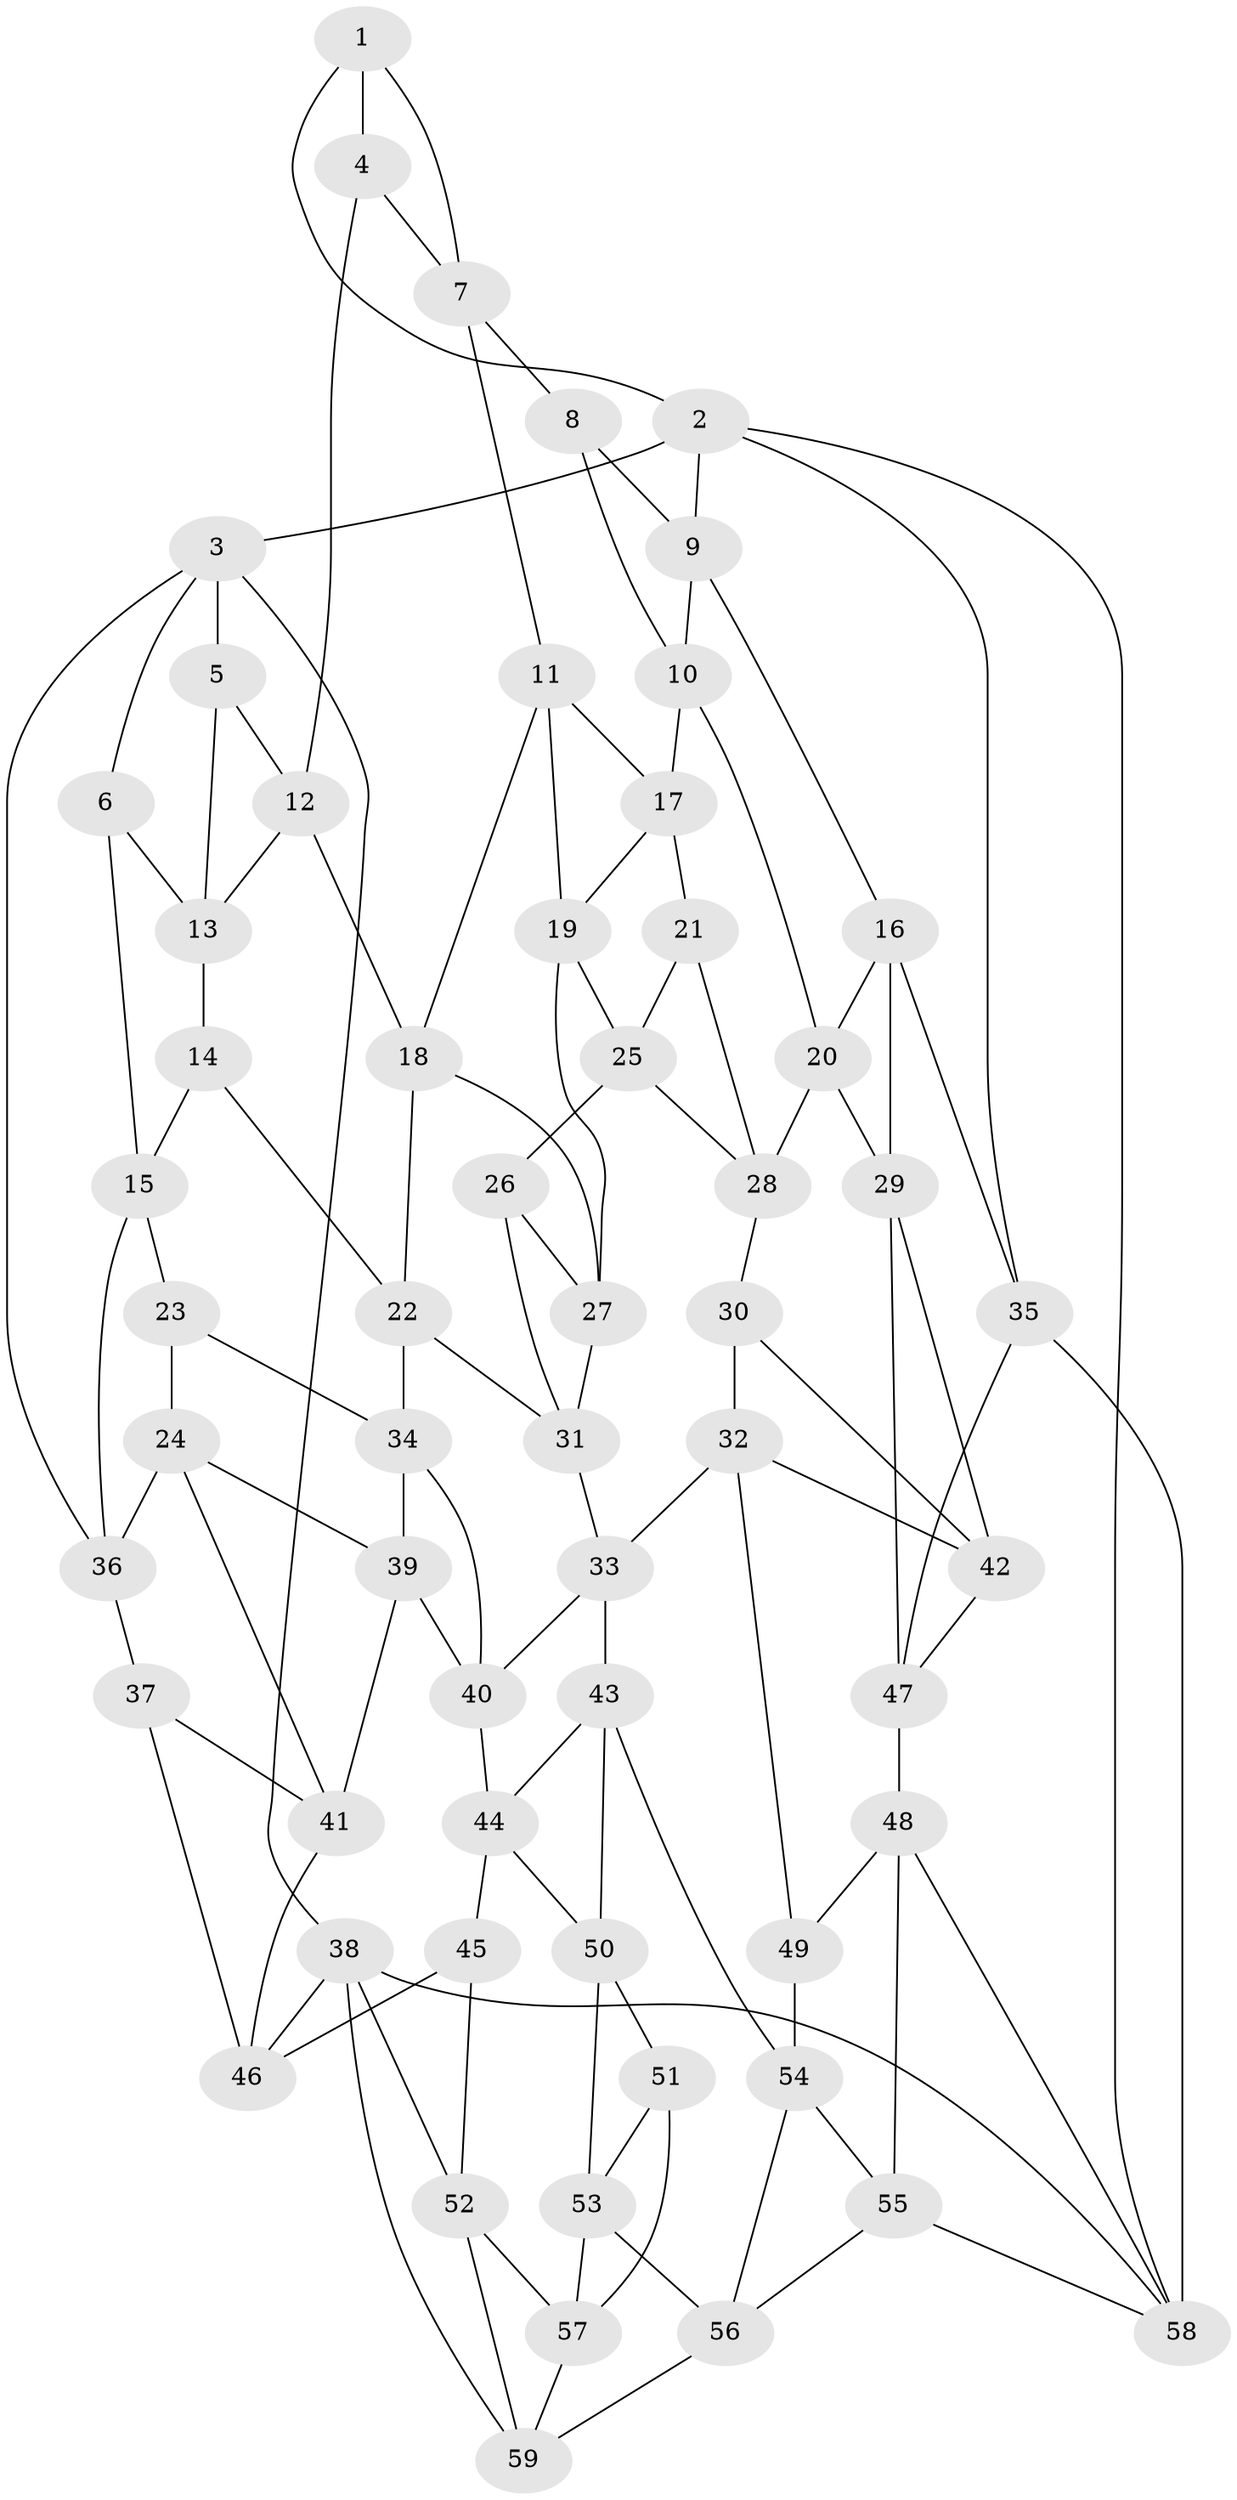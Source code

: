// original degree distribution, {3: 0.01694915254237288, 4: 0.22033898305084745, 6: 0.2033898305084746, 5: 0.559322033898305}
// Generated by graph-tools (version 1.1) at 2025/51/03/09/25 03:51:10]
// undirected, 59 vertices, 113 edges
graph export_dot {
graph [start="1"]
  node [color=gray90,style=filled];
  1;
  2;
  3;
  4;
  5;
  6;
  7;
  8;
  9;
  10;
  11;
  12;
  13;
  14;
  15;
  16;
  17;
  18;
  19;
  20;
  21;
  22;
  23;
  24;
  25;
  26;
  27;
  28;
  29;
  30;
  31;
  32;
  33;
  34;
  35;
  36;
  37;
  38;
  39;
  40;
  41;
  42;
  43;
  44;
  45;
  46;
  47;
  48;
  49;
  50;
  51;
  52;
  53;
  54;
  55;
  56;
  57;
  58;
  59;
  1 -- 2 [weight=1.0];
  1 -- 4 [weight=1.0];
  1 -- 7 [weight=1.0];
  2 -- 3 [weight=1.0];
  2 -- 9 [weight=1.0];
  2 -- 35 [weight=1.0];
  2 -- 58 [weight=1.0];
  3 -- 5 [weight=1.0];
  3 -- 6 [weight=1.0];
  3 -- 36 [weight=1.0];
  3 -- 38 [weight=1.0];
  4 -- 7 [weight=1.0];
  4 -- 12 [weight=1.0];
  5 -- 12 [weight=1.0];
  5 -- 13 [weight=1.0];
  6 -- 13 [weight=1.0];
  6 -- 15 [weight=1.0];
  7 -- 8 [weight=1.0];
  7 -- 11 [weight=1.0];
  8 -- 9 [weight=1.0];
  8 -- 10 [weight=1.0];
  9 -- 10 [weight=1.0];
  9 -- 16 [weight=1.0];
  10 -- 17 [weight=1.0];
  10 -- 20 [weight=1.0];
  11 -- 17 [weight=1.0];
  11 -- 18 [weight=1.0];
  11 -- 19 [weight=1.0];
  12 -- 13 [weight=1.0];
  12 -- 18 [weight=1.0];
  13 -- 14 [weight=1.0];
  14 -- 15 [weight=1.0];
  14 -- 22 [weight=1.0];
  15 -- 23 [weight=1.0];
  15 -- 36 [weight=1.0];
  16 -- 20 [weight=1.0];
  16 -- 29 [weight=1.0];
  16 -- 35 [weight=1.0];
  17 -- 19 [weight=1.0];
  17 -- 21 [weight=1.0];
  18 -- 22 [weight=1.0];
  18 -- 27 [weight=1.0];
  19 -- 25 [weight=1.0];
  19 -- 27 [weight=1.0];
  20 -- 28 [weight=1.0];
  20 -- 29 [weight=1.0];
  21 -- 25 [weight=1.0];
  21 -- 28 [weight=1.0];
  22 -- 31 [weight=1.0];
  22 -- 34 [weight=1.0];
  23 -- 24 [weight=1.0];
  23 -- 34 [weight=1.0];
  24 -- 36 [weight=1.0];
  24 -- 39 [weight=1.0];
  24 -- 41 [weight=1.0];
  25 -- 26 [weight=1.0];
  25 -- 28 [weight=1.0];
  26 -- 27 [weight=1.0];
  26 -- 31 [weight=1.0];
  27 -- 31 [weight=1.0];
  28 -- 30 [weight=1.0];
  29 -- 42 [weight=1.0];
  29 -- 47 [weight=1.0];
  30 -- 32 [weight=1.0];
  30 -- 42 [weight=1.0];
  31 -- 33 [weight=1.0];
  32 -- 33 [weight=1.0];
  32 -- 42 [weight=1.0];
  32 -- 49 [weight=1.0];
  33 -- 40 [weight=1.0];
  33 -- 43 [weight=1.0];
  34 -- 39 [weight=1.0];
  34 -- 40 [weight=1.0];
  35 -- 47 [weight=1.0];
  35 -- 58 [weight=1.0];
  36 -- 37 [weight=1.0];
  37 -- 41 [weight=1.0];
  37 -- 46 [weight=1.0];
  38 -- 46 [weight=1.0];
  38 -- 52 [weight=1.0];
  38 -- 58 [weight=1.0];
  38 -- 59 [weight=1.0];
  39 -- 40 [weight=1.0];
  39 -- 41 [weight=1.0];
  40 -- 44 [weight=1.0];
  41 -- 46 [weight=1.0];
  42 -- 47 [weight=1.0];
  43 -- 44 [weight=1.0];
  43 -- 50 [weight=1.0];
  43 -- 54 [weight=1.0];
  44 -- 45 [weight=1.0];
  44 -- 50 [weight=1.0];
  45 -- 46 [weight=1.0];
  45 -- 52 [weight=1.0];
  47 -- 48 [weight=1.0];
  48 -- 49 [weight=1.0];
  48 -- 55 [weight=1.0];
  48 -- 58 [weight=1.0];
  49 -- 54 [weight=1.0];
  50 -- 51 [weight=1.0];
  50 -- 53 [weight=1.0];
  51 -- 53 [weight=1.0];
  51 -- 57 [weight=1.0];
  52 -- 57 [weight=1.0];
  52 -- 59 [weight=1.0];
  53 -- 56 [weight=1.0];
  53 -- 57 [weight=1.0];
  54 -- 55 [weight=1.0];
  54 -- 56 [weight=1.0];
  55 -- 56 [weight=1.0];
  55 -- 58 [weight=1.0];
  56 -- 59 [weight=1.0];
  57 -- 59 [weight=1.0];
}

